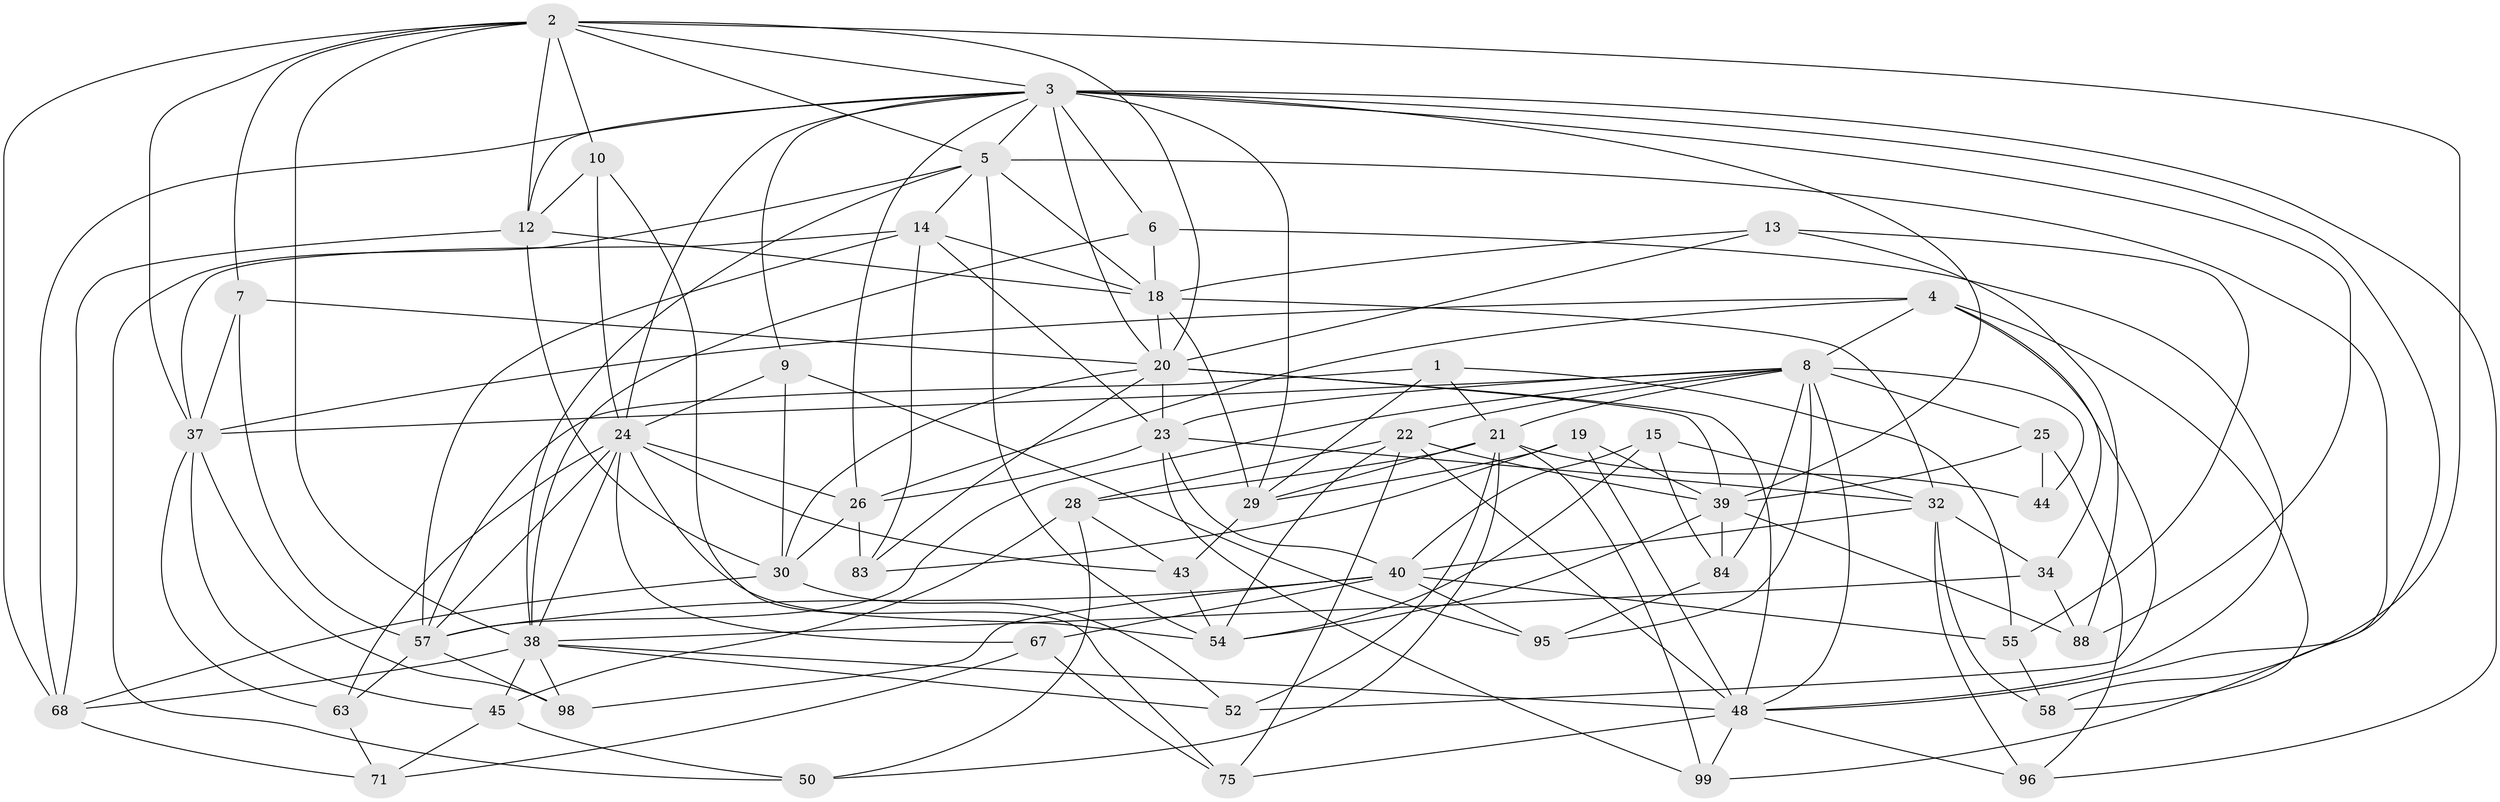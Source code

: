// original degree distribution, {4: 1.0}
// Generated by graph-tools (version 1.1) at 2025/16/03/09/25 04:16:34]
// undirected, 54 vertices, 158 edges
graph export_dot {
graph [start="1"]
  node [color=gray90,style=filled];
  1;
  2 [super="+17+35"];
  3 [super="+33+11"];
  4 [super="+97"];
  5 [super="+106"];
  6;
  7;
  8 [super="+27+16"];
  9;
  10;
  12 [super="+87"];
  13;
  14 [super="+47"];
  15;
  18 [super="+72+46+91"];
  19;
  20 [super="+89+59+60"];
  21 [super="+49+53"];
  22 [super="+61"];
  23 [super="+100+79"];
  24 [super="+105+76+36"];
  25;
  26 [super="+81"];
  28 [super="+41"];
  29 [super="+73"];
  30 [super="+31"];
  32 [super="+69+94"];
  34;
  37 [super="+93+78"];
  38 [super="+107+103+82"];
  39 [super="+85+56"];
  40 [super="+80+77"];
  43;
  44;
  45 [super="+64"];
  48 [super="+51"];
  50;
  52;
  54 [super="+65"];
  55;
  57 [super="+62"];
  58;
  63;
  67;
  68 [super="+86"];
  71;
  75;
  83;
  84;
  88;
  95;
  96;
  98;
  99;
  1 -- 55;
  1 -- 21;
  1 -- 29;
  1 -- 57;
  2 -- 58;
  2 -- 12;
  2 -- 3;
  2 -- 20;
  2 -- 5;
  2 -- 38;
  2 -- 7;
  2 -- 10;
  2 -- 68;
  2 -- 37;
  3 -- 99;
  3 -- 68;
  3 -- 96;
  3 -- 39;
  3 -- 24;
  3 -- 9;
  3 -- 5;
  3 -- 6;
  3 -- 12;
  3 -- 20;
  3 -- 88;
  3 -- 26;
  3 -- 29;
  4 -- 52;
  4 -- 34;
  4 -- 26;
  4 -- 58;
  4 -- 8;
  4 -- 37;
  5 -- 50;
  5 -- 48;
  5 -- 54;
  5 -- 14;
  5 -- 18;
  5 -- 38;
  6 -- 38;
  6 -- 18;
  6 -- 48;
  7 -- 37;
  7 -- 57;
  7 -- 20;
  8 -- 25;
  8 -- 84;
  8 -- 23;
  8 -- 44 [weight=2];
  8 -- 95;
  8 -- 21;
  8 -- 22;
  8 -- 57;
  8 -- 37;
  8 -- 48;
  9 -- 95;
  9 -- 24;
  9 -- 30;
  10 -- 75;
  10 -- 12;
  10 -- 24;
  12 -- 30;
  12 -- 18;
  12 -- 68;
  13 -- 55;
  13 -- 88;
  13 -- 18;
  13 -- 20;
  14 -- 57;
  14 -- 83;
  14 -- 37;
  14 -- 18;
  14 -- 23;
  15 -- 84;
  15 -- 54;
  15 -- 40;
  15 -- 32;
  18 -- 20;
  18 -- 29;
  18 -- 32;
  19 -- 83;
  19 -- 48;
  19 -- 39;
  19 -- 29;
  20 -- 39;
  20 -- 83;
  20 -- 23;
  20 -- 48;
  20 -- 30;
  21 -- 50;
  21 -- 44;
  21 -- 52;
  21 -- 29;
  21 -- 99;
  21 -- 28;
  22 -- 75;
  22 -- 54;
  22 -- 39;
  22 -- 28;
  22 -- 48;
  23 -- 40;
  23 -- 32 [weight=2];
  23 -- 26;
  23 -- 99;
  24 -- 26;
  24 -- 67;
  24 -- 57;
  24 -- 43;
  24 -- 63;
  24 -- 54;
  24 -- 38;
  25 -- 44;
  25 -- 96;
  25 -- 39;
  26 -- 83;
  26 -- 30;
  28 -- 45 [weight=2];
  28 -- 50;
  28 -- 43;
  29 -- 43;
  30 -- 52;
  30 -- 68;
  32 -- 96;
  32 -- 34;
  32 -- 58;
  32 -- 40;
  34 -- 88;
  34 -- 38;
  37 -- 63;
  37 -- 98;
  37 -- 45;
  38 -- 45;
  38 -- 52;
  38 -- 98;
  38 -- 68;
  38 -- 48;
  39 -- 88;
  39 -- 54;
  39 -- 84;
  40 -- 67;
  40 -- 98;
  40 -- 55;
  40 -- 57;
  40 -- 95;
  43 -- 54;
  45 -- 71;
  45 -- 50;
  48 -- 75;
  48 -- 96;
  48 -- 99;
  55 -- 58;
  57 -- 63;
  57 -- 98;
  63 -- 71;
  67 -- 71;
  67 -- 75;
  68 -- 71;
  84 -- 95;
}
